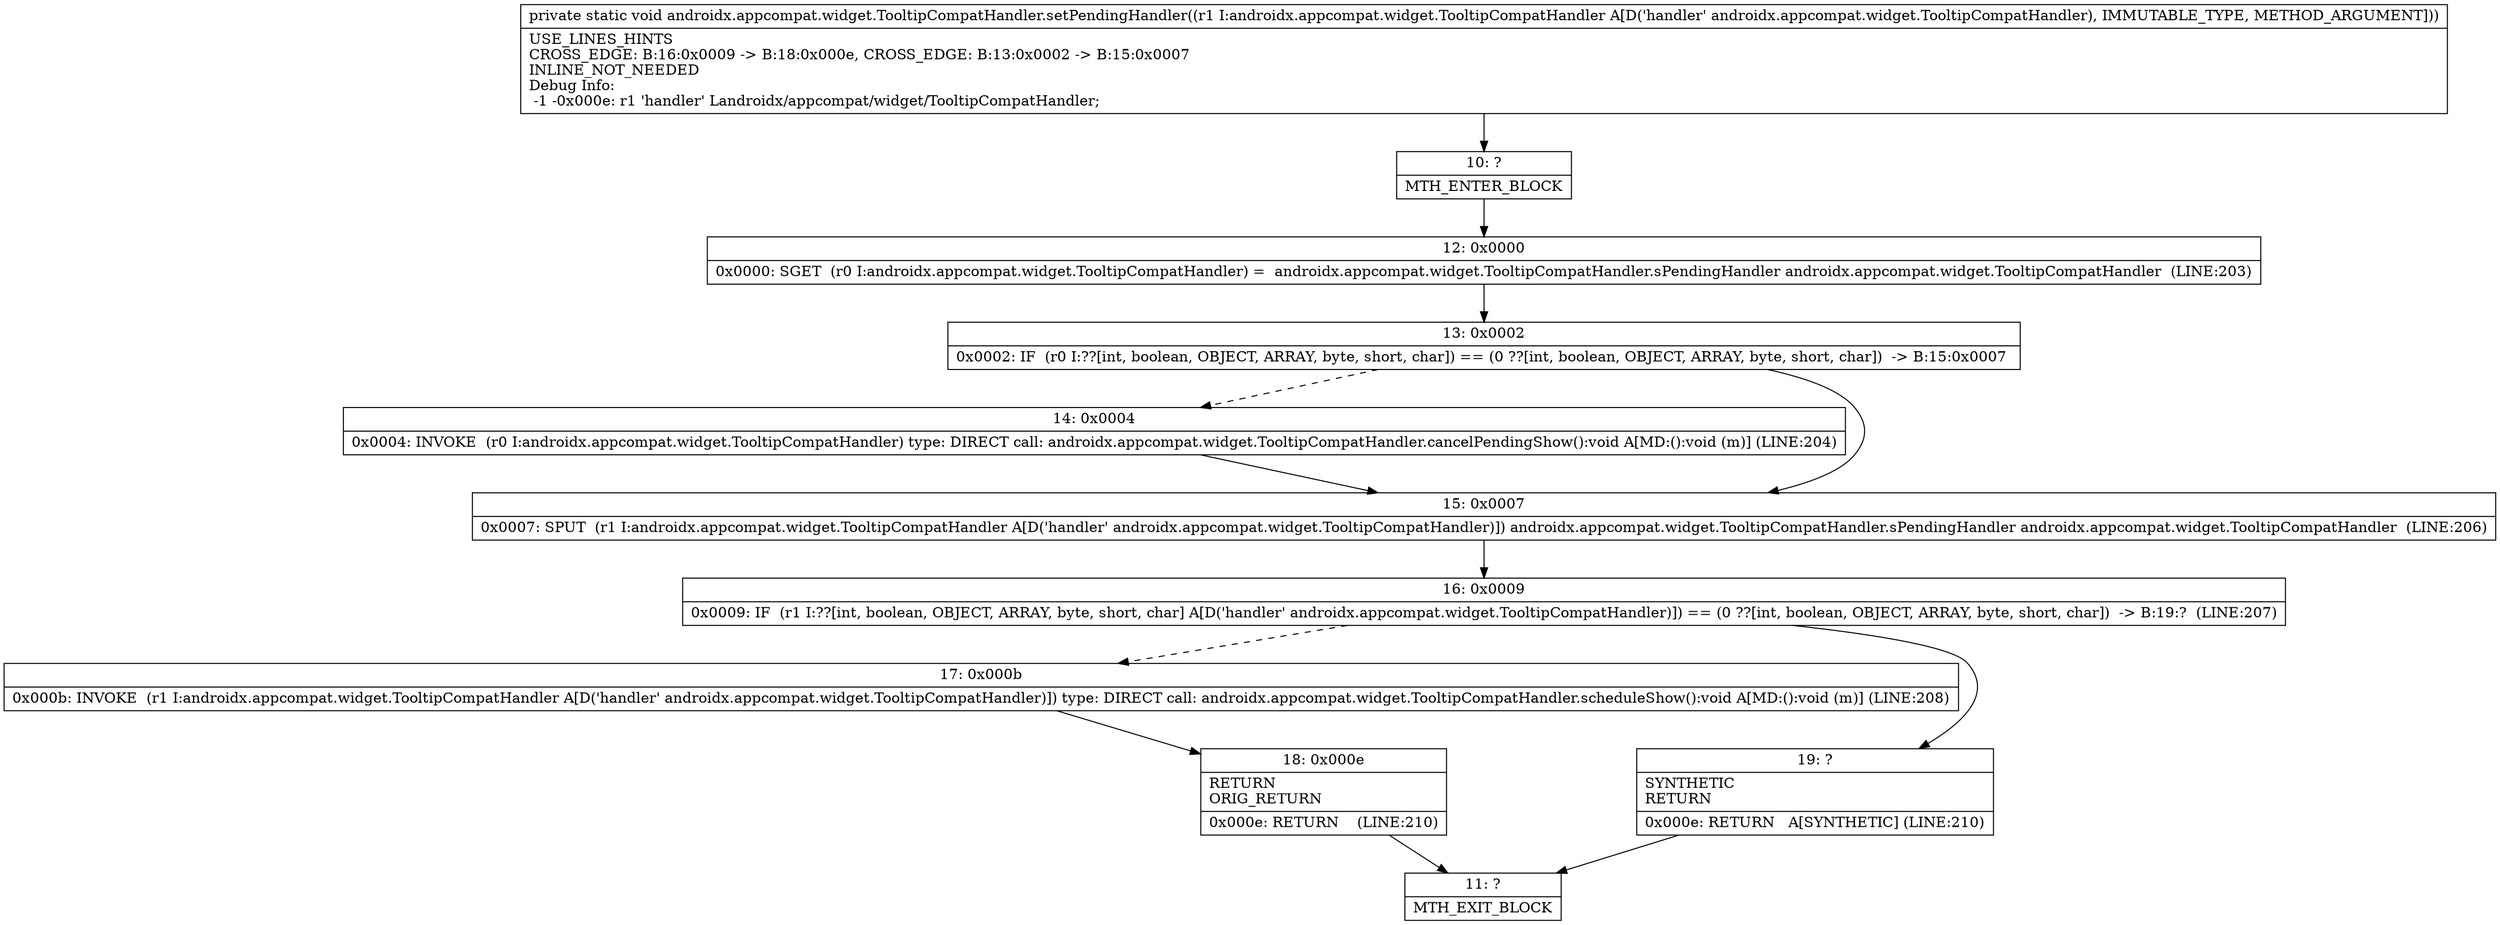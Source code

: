 digraph "CFG forandroidx.appcompat.widget.TooltipCompatHandler.setPendingHandler(Landroidx\/appcompat\/widget\/TooltipCompatHandler;)V" {
Node_10 [shape=record,label="{10\:\ ?|MTH_ENTER_BLOCK\l}"];
Node_12 [shape=record,label="{12\:\ 0x0000|0x0000: SGET  (r0 I:androidx.appcompat.widget.TooltipCompatHandler) =  androidx.appcompat.widget.TooltipCompatHandler.sPendingHandler androidx.appcompat.widget.TooltipCompatHandler  (LINE:203)\l}"];
Node_13 [shape=record,label="{13\:\ 0x0002|0x0002: IF  (r0 I:??[int, boolean, OBJECT, ARRAY, byte, short, char]) == (0 ??[int, boolean, OBJECT, ARRAY, byte, short, char])  \-\> B:15:0x0007 \l}"];
Node_14 [shape=record,label="{14\:\ 0x0004|0x0004: INVOKE  (r0 I:androidx.appcompat.widget.TooltipCompatHandler) type: DIRECT call: androidx.appcompat.widget.TooltipCompatHandler.cancelPendingShow():void A[MD:():void (m)] (LINE:204)\l}"];
Node_15 [shape=record,label="{15\:\ 0x0007|0x0007: SPUT  (r1 I:androidx.appcompat.widget.TooltipCompatHandler A[D('handler' androidx.appcompat.widget.TooltipCompatHandler)]) androidx.appcompat.widget.TooltipCompatHandler.sPendingHandler androidx.appcompat.widget.TooltipCompatHandler  (LINE:206)\l}"];
Node_16 [shape=record,label="{16\:\ 0x0009|0x0009: IF  (r1 I:??[int, boolean, OBJECT, ARRAY, byte, short, char] A[D('handler' androidx.appcompat.widget.TooltipCompatHandler)]) == (0 ??[int, boolean, OBJECT, ARRAY, byte, short, char])  \-\> B:19:?  (LINE:207)\l}"];
Node_17 [shape=record,label="{17\:\ 0x000b|0x000b: INVOKE  (r1 I:androidx.appcompat.widget.TooltipCompatHandler A[D('handler' androidx.appcompat.widget.TooltipCompatHandler)]) type: DIRECT call: androidx.appcompat.widget.TooltipCompatHandler.scheduleShow():void A[MD:():void (m)] (LINE:208)\l}"];
Node_18 [shape=record,label="{18\:\ 0x000e|RETURN\lORIG_RETURN\l|0x000e: RETURN    (LINE:210)\l}"];
Node_11 [shape=record,label="{11\:\ ?|MTH_EXIT_BLOCK\l}"];
Node_19 [shape=record,label="{19\:\ ?|SYNTHETIC\lRETURN\l|0x000e: RETURN   A[SYNTHETIC] (LINE:210)\l}"];
MethodNode[shape=record,label="{private static void androidx.appcompat.widget.TooltipCompatHandler.setPendingHandler((r1 I:androidx.appcompat.widget.TooltipCompatHandler A[D('handler' androidx.appcompat.widget.TooltipCompatHandler), IMMUTABLE_TYPE, METHOD_ARGUMENT]))  | USE_LINES_HINTS\lCROSS_EDGE: B:16:0x0009 \-\> B:18:0x000e, CROSS_EDGE: B:13:0x0002 \-\> B:15:0x0007\lINLINE_NOT_NEEDED\lDebug Info:\l  \-1 \-0x000e: r1 'handler' Landroidx\/appcompat\/widget\/TooltipCompatHandler;\l}"];
MethodNode -> Node_10;Node_10 -> Node_12;
Node_12 -> Node_13;
Node_13 -> Node_14[style=dashed];
Node_13 -> Node_15;
Node_14 -> Node_15;
Node_15 -> Node_16;
Node_16 -> Node_17[style=dashed];
Node_16 -> Node_19;
Node_17 -> Node_18;
Node_18 -> Node_11;
Node_19 -> Node_11;
}

